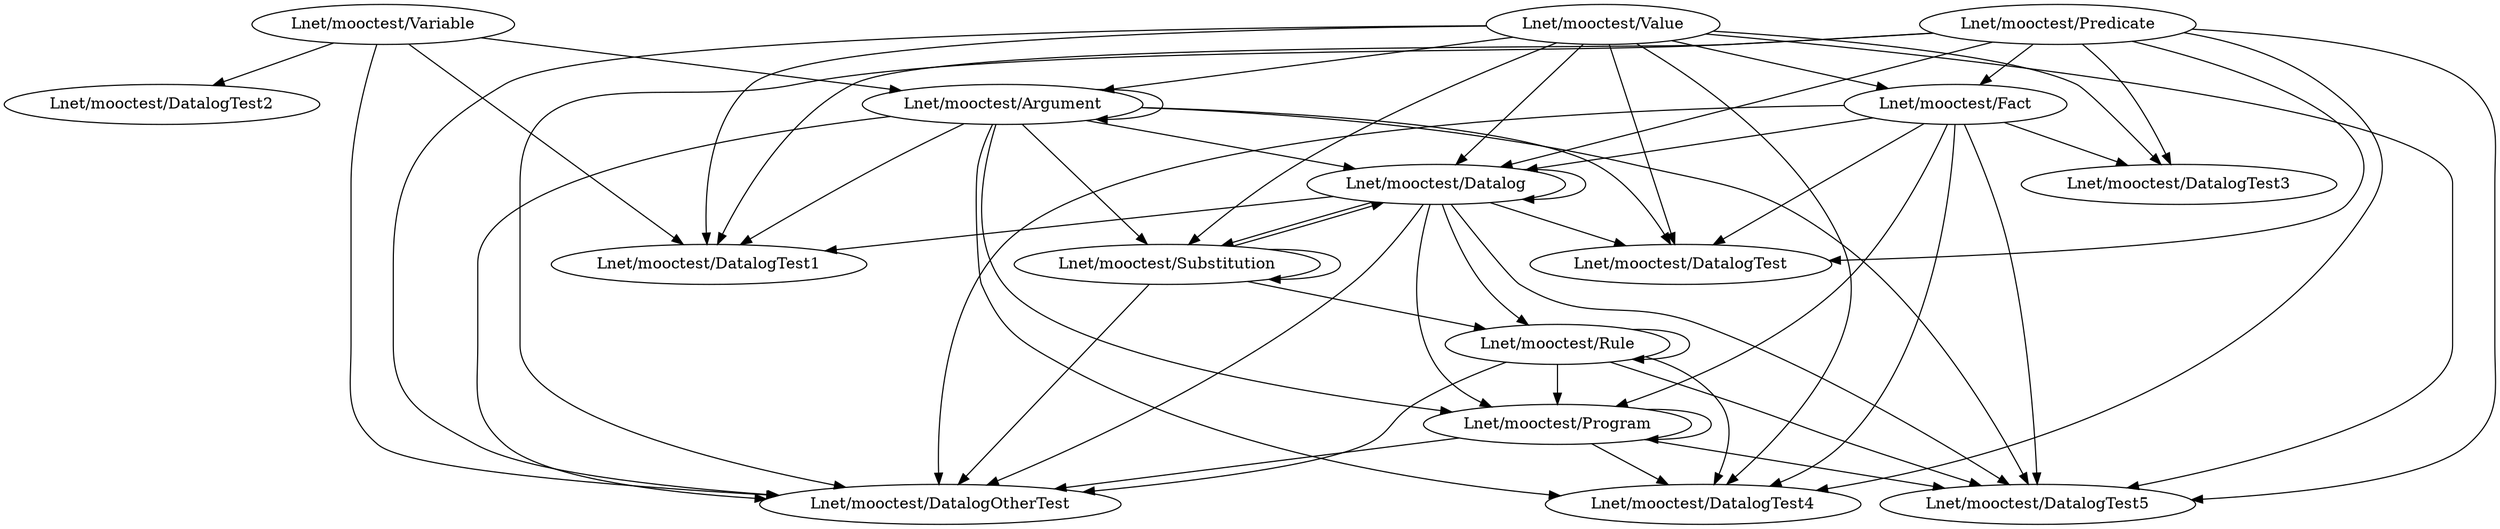 digraph class {
	"Lnet/mooctest/Variable" -> "Lnet/mooctest/Argument";
	"Lnet/mooctest/Variable" -> "Lnet/mooctest/DatalogOtherTest";
	"Lnet/mooctest/Variable" -> "Lnet/mooctest/DatalogTest1";
	"Lnet/mooctest/Variable" -> "Lnet/mooctest/DatalogTest2";
	"Lnet/mooctest/Argument" -> "Lnet/mooctest/DatalogTest5";
	"Lnet/mooctest/Argument" -> "Lnet/mooctest/Argument";
	"Lnet/mooctest/Argument" -> "Lnet/mooctest/DatalogTest4";
	"Lnet/mooctest/Argument" -> "Lnet/mooctest/DatalogTest1";
	"Lnet/mooctest/Argument" -> "Lnet/mooctest/Datalog";
	"Lnet/mooctest/Argument" -> "Lnet/mooctest/DatalogOtherTest";
	"Lnet/mooctest/Argument" -> "Lnet/mooctest/Program";
	"Lnet/mooctest/Argument" -> "Lnet/mooctest/DatalogTest";
	"Lnet/mooctest/Argument" -> "Lnet/mooctest/Substitution";
	"Lnet/mooctest/Value" -> "Lnet/mooctest/DatalogTest5";
	"Lnet/mooctest/Value" -> "Lnet/mooctest/DatalogTest3";
	"Lnet/mooctest/Value" -> "Lnet/mooctest/Argument";
	"Lnet/mooctest/Value" -> "Lnet/mooctest/DatalogTest4";
	"Lnet/mooctest/Value" -> "Lnet/mooctest/DatalogTest1";
	"Lnet/mooctest/Value" -> "Lnet/mooctest/DatalogOtherTest";
	"Lnet/mooctest/Value" -> "Lnet/mooctest/Datalog";
	"Lnet/mooctest/Value" -> "Lnet/mooctest/Fact";
	"Lnet/mooctest/Value" -> "Lnet/mooctest/DatalogTest";
	"Lnet/mooctest/Value" -> "Lnet/mooctest/Substitution";
	"Lnet/mooctest/Rule" -> "Lnet/mooctest/DatalogTest5";
	"Lnet/mooctest/Rule" -> "Lnet/mooctest/Rule";
	"Lnet/mooctest/Rule" -> "Lnet/mooctest/DatalogTest4";
	"Lnet/mooctest/Rule" -> "Lnet/mooctest/DatalogOtherTest";
	"Lnet/mooctest/Rule" -> "Lnet/mooctest/Program";
	"Lnet/mooctest/Fact" -> "Lnet/mooctest/DatalogTest5";
	"Lnet/mooctest/Fact" -> "Lnet/mooctest/DatalogTest3";
	"Lnet/mooctest/Fact" -> "Lnet/mooctest/DatalogTest4";
	"Lnet/mooctest/Fact" -> "Lnet/mooctest/Datalog";
	"Lnet/mooctest/Fact" -> "Lnet/mooctest/DatalogOtherTest";
	"Lnet/mooctest/Fact" -> "Lnet/mooctest/Program";
	"Lnet/mooctest/Fact" -> "Lnet/mooctest/DatalogTest";
	"Lnet/mooctest/Datalog" -> "Lnet/mooctest/DatalogTest5";
	"Lnet/mooctest/Datalog" -> "Lnet/mooctest/Rule";
	"Lnet/mooctest/Datalog" -> "Lnet/mooctest/Datalog";
	"Lnet/mooctest/Datalog" -> "Lnet/mooctest/DatalogTest1";
	"Lnet/mooctest/Datalog" -> "Lnet/mooctest/DatalogOtherTest";
	"Lnet/mooctest/Datalog" -> "Lnet/mooctest/Program";
	"Lnet/mooctest/Datalog" -> "Lnet/mooctest/DatalogTest";
	"Lnet/mooctest/Datalog" -> "Lnet/mooctest/Substitution";
	"Lnet/mooctest/Predicate" -> "Lnet/mooctest/DatalogTest5";
	"Lnet/mooctest/Predicate" -> "Lnet/mooctest/DatalogTest3";
	"Lnet/mooctest/Predicate" -> "Lnet/mooctest/DatalogTest4";
	"Lnet/mooctest/Predicate" -> "Lnet/mooctest/Datalog";
	"Lnet/mooctest/Predicate" -> "Lnet/mooctest/DatalogOtherTest";
	"Lnet/mooctest/Predicate" -> "Lnet/mooctest/Fact";
	"Lnet/mooctest/Predicate" -> "Lnet/mooctest/DatalogTest1";
	"Lnet/mooctest/Predicate" -> "Lnet/mooctest/DatalogTest";
	"Lnet/mooctest/Program" -> "Lnet/mooctest/DatalogTest5";
	"Lnet/mooctest/Program" -> "Lnet/mooctest/DatalogTest4";
	"Lnet/mooctest/Program" -> "Lnet/mooctest/DatalogOtherTest";
	"Lnet/mooctest/Program" -> "Lnet/mooctest/Program";
	"Lnet/mooctest/Substitution" -> "Lnet/mooctest/Rule";
	"Lnet/mooctest/Substitution" -> "Lnet/mooctest/Datalog";
	"Lnet/mooctest/Substitution" -> "Lnet/mooctest/DatalogOtherTest";
	"Lnet/mooctest/Substitution" -> "Lnet/mooctest/Substitution";
}
